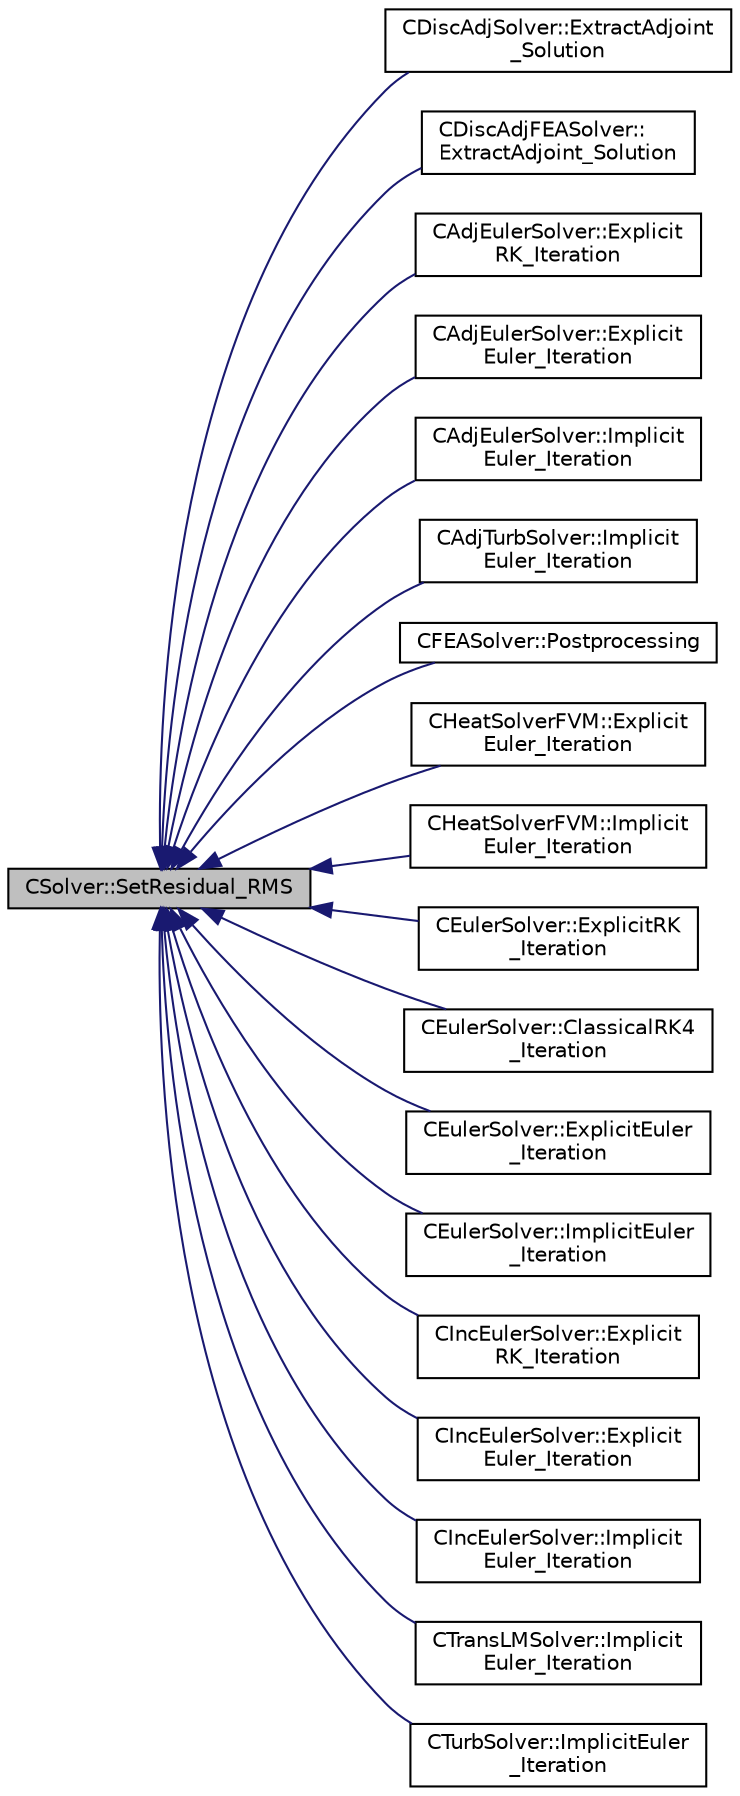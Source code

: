 digraph "CSolver::SetResidual_RMS"
{
  edge [fontname="Helvetica",fontsize="10",labelfontname="Helvetica",labelfontsize="10"];
  node [fontname="Helvetica",fontsize="10",shape=record];
  rankdir="LR";
  Node4808 [label="CSolver::SetResidual_RMS",height=0.2,width=0.4,color="black", fillcolor="grey75", style="filled", fontcolor="black"];
  Node4808 -> Node4809 [dir="back",color="midnightblue",fontsize="10",style="solid",fontname="Helvetica"];
  Node4809 [label="CDiscAdjSolver::ExtractAdjoint\l_Solution",height=0.2,width=0.4,color="black", fillcolor="white", style="filled",URL="$class_c_disc_adj_solver.html#a05ed17d8256bd61c43ba09343750eb1a",tooltip="Sets the adjoint values of the input variables of the flow (+turb.) iteration after tape has been eva..."];
  Node4808 -> Node4810 [dir="back",color="midnightblue",fontsize="10",style="solid",fontname="Helvetica"];
  Node4810 [label="CDiscAdjFEASolver::\lExtractAdjoint_Solution",height=0.2,width=0.4,color="black", fillcolor="white", style="filled",URL="$class_c_disc_adj_f_e_a_solver.html#a976facb0e6a13e97f663c74a863b350d",tooltip="Sets the adjoint values of the input variables of the flow (+turb.) iteration after tape has been eva..."];
  Node4808 -> Node4811 [dir="back",color="midnightblue",fontsize="10",style="solid",fontname="Helvetica"];
  Node4811 [label="CAdjEulerSolver::Explicit\lRK_Iteration",height=0.2,width=0.4,color="black", fillcolor="white", style="filled",URL="$class_c_adj_euler_solver.html#a83de159f4bd062c776f07d087414a9cf",tooltip="Update the solution using a Runge-Kutta strategy. "];
  Node4808 -> Node4812 [dir="back",color="midnightblue",fontsize="10",style="solid",fontname="Helvetica"];
  Node4812 [label="CAdjEulerSolver::Explicit\lEuler_Iteration",height=0.2,width=0.4,color="black", fillcolor="white", style="filled",URL="$class_c_adj_euler_solver.html#a2863f1ed56105b595204ac31b3dab66b",tooltip="Update the solution using a explicit Euler scheme. "];
  Node4808 -> Node4813 [dir="back",color="midnightblue",fontsize="10",style="solid",fontname="Helvetica"];
  Node4813 [label="CAdjEulerSolver::Implicit\lEuler_Iteration",height=0.2,width=0.4,color="black", fillcolor="white", style="filled",URL="$class_c_adj_euler_solver.html#af64f459bce9498b1d19d8a645d0bc2c3",tooltip="Update the solution using an implicit solver. "];
  Node4808 -> Node4814 [dir="back",color="midnightblue",fontsize="10",style="solid",fontname="Helvetica"];
  Node4814 [label="CAdjTurbSolver::Implicit\lEuler_Iteration",height=0.2,width=0.4,color="black", fillcolor="white", style="filled",URL="$class_c_adj_turb_solver.html#a2c2657818c6ecfb7984c70bf079accd3",tooltip="Update the solution using an implicit solver. "];
  Node4808 -> Node4815 [dir="back",color="midnightblue",fontsize="10",style="solid",fontname="Helvetica"];
  Node4815 [label="CFEASolver::Postprocessing",height=0.2,width=0.4,color="black", fillcolor="white", style="filled",URL="$class_c_f_e_a_solver.html#a582bf776db03d18a985936fff4c16644",tooltip="Postprocessing. "];
  Node4808 -> Node4816 [dir="back",color="midnightblue",fontsize="10",style="solid",fontname="Helvetica"];
  Node4816 [label="CHeatSolverFVM::Explicit\lEuler_Iteration",height=0.2,width=0.4,color="black", fillcolor="white", style="filled",URL="$class_c_heat_solver_f_v_m.html#ac72e3e231d74967d368bf1cb7345535a",tooltip="Update the solution using an explicit solver. "];
  Node4808 -> Node4817 [dir="back",color="midnightblue",fontsize="10",style="solid",fontname="Helvetica"];
  Node4817 [label="CHeatSolverFVM::Implicit\lEuler_Iteration",height=0.2,width=0.4,color="black", fillcolor="white", style="filled",URL="$class_c_heat_solver_f_v_m.html#a604f660ae9da06eae59363f83a98843e",tooltip="Update the solution using an implicit solver. "];
  Node4808 -> Node4818 [dir="back",color="midnightblue",fontsize="10",style="solid",fontname="Helvetica"];
  Node4818 [label="CEulerSolver::ExplicitRK\l_Iteration",height=0.2,width=0.4,color="black", fillcolor="white", style="filled",URL="$class_c_euler_solver.html#ac3d1b3a1fee6613906b56a9698bfe680",tooltip="Update the solution using a Runge-Kutta scheme. "];
  Node4808 -> Node4819 [dir="back",color="midnightblue",fontsize="10",style="solid",fontname="Helvetica"];
  Node4819 [label="CEulerSolver::ClassicalRK4\l_Iteration",height=0.2,width=0.4,color="black", fillcolor="white", style="filled",URL="$class_c_euler_solver.html#ad87a9109a645f0ea9e38336d2a6bf196",tooltip="Update the solution using the classical fourth-order Runge-Kutta scheme. "];
  Node4808 -> Node4820 [dir="back",color="midnightblue",fontsize="10",style="solid",fontname="Helvetica"];
  Node4820 [label="CEulerSolver::ExplicitEuler\l_Iteration",height=0.2,width=0.4,color="black", fillcolor="white", style="filled",URL="$class_c_euler_solver.html#a1f798a3f88873d6d634b90f8816eccde",tooltip="Update the solution using the explicit Euler scheme. "];
  Node4808 -> Node4821 [dir="back",color="midnightblue",fontsize="10",style="solid",fontname="Helvetica"];
  Node4821 [label="CEulerSolver::ImplicitEuler\l_Iteration",height=0.2,width=0.4,color="black", fillcolor="white", style="filled",URL="$class_c_euler_solver.html#a4e8277fc44dc97c8d73fbe3347204372",tooltip="Update the solution using an implicit Euler scheme. "];
  Node4808 -> Node4822 [dir="back",color="midnightblue",fontsize="10",style="solid",fontname="Helvetica"];
  Node4822 [label="CIncEulerSolver::Explicit\lRK_Iteration",height=0.2,width=0.4,color="black", fillcolor="white", style="filled",URL="$class_c_inc_euler_solver.html#a2f6c1370f17da44680c1ff1b6be6c9a1",tooltip="Update the solution using a Runge-Kutta scheme. "];
  Node4808 -> Node4823 [dir="back",color="midnightblue",fontsize="10",style="solid",fontname="Helvetica"];
  Node4823 [label="CIncEulerSolver::Explicit\lEuler_Iteration",height=0.2,width=0.4,color="black", fillcolor="white", style="filled",URL="$class_c_inc_euler_solver.html#a66aac46e83451e30828ad808becb1f73",tooltip="Update the solution using the explicit Euler scheme. "];
  Node4808 -> Node4824 [dir="back",color="midnightblue",fontsize="10",style="solid",fontname="Helvetica"];
  Node4824 [label="CIncEulerSolver::Implicit\lEuler_Iteration",height=0.2,width=0.4,color="black", fillcolor="white", style="filled",URL="$class_c_inc_euler_solver.html#ad84dd4225bb9d158c52b26e2f30f6fa7",tooltip="Update the solution using an implicit Euler scheme. "];
  Node4808 -> Node4825 [dir="back",color="midnightblue",fontsize="10",style="solid",fontname="Helvetica"];
  Node4825 [label="CTransLMSolver::Implicit\lEuler_Iteration",height=0.2,width=0.4,color="black", fillcolor="white", style="filled",URL="$class_c_trans_l_m_solver.html#aa39c7964d452b56f3f41733ae43d4cc7",tooltip="Update the solution using an implicit solver. "];
  Node4808 -> Node4826 [dir="back",color="midnightblue",fontsize="10",style="solid",fontname="Helvetica"];
  Node4826 [label="CTurbSolver::ImplicitEuler\l_Iteration",height=0.2,width=0.4,color="black", fillcolor="white", style="filled",URL="$class_c_turb_solver.html#af7a0ab68fbb2925c56863df97b3ea4ee",tooltip="Update the solution using an implicit solver. "];
}
